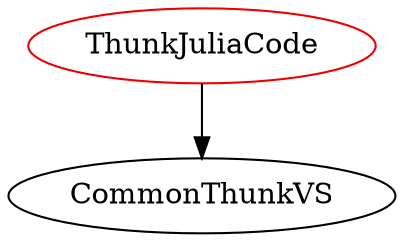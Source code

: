 digraph thunkjuliacode{
ThunkJuliaCode	[shape=oval, color=red2, label="ThunkJuliaCode"];
ThunkJuliaCode -> CommonThunkVS;
}
